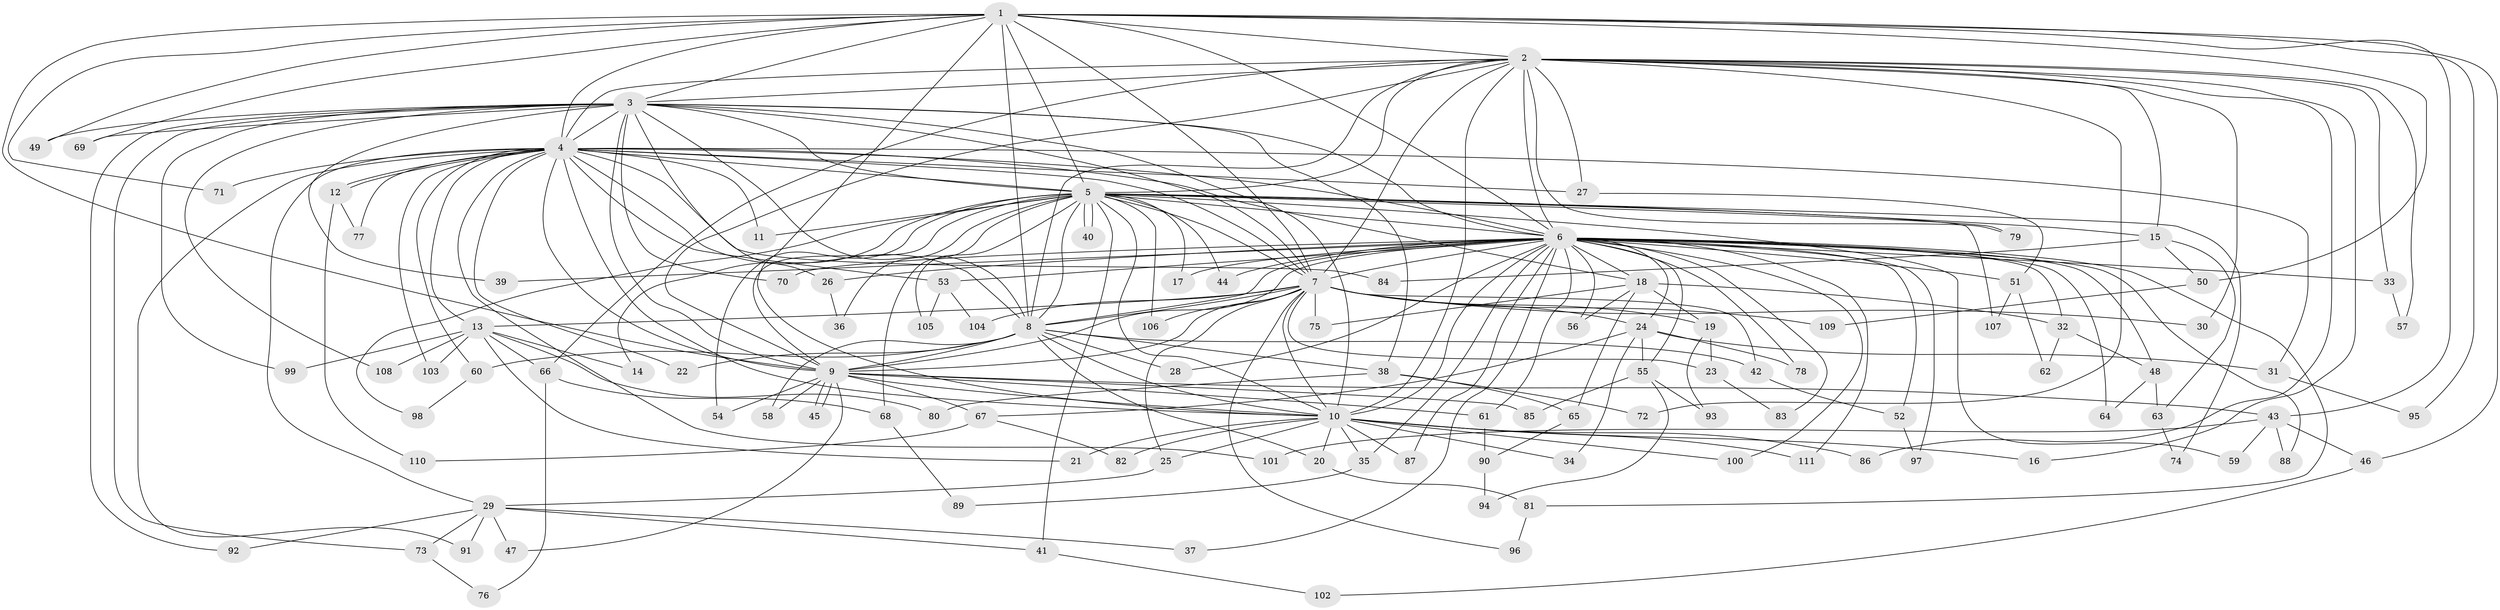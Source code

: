 // coarse degree distribution, {12: 0.012658227848101266, 15: 0.02531645569620253, 22: 0.012658227848101266, 23: 0.012658227848101266, 29: 0.012658227848101266, 19: 0.012658227848101266, 14: 0.012658227848101266, 2: 0.5316455696202531, 3: 0.16455696202531644, 11: 0.012658227848101266, 5: 0.02531645569620253, 7: 0.0379746835443038, 10: 0.012658227848101266, 8: 0.012658227848101266, 4: 0.06329113924050633, 1: 0.02531645569620253, 6: 0.012658227848101266}
// Generated by graph-tools (version 1.1) at 2025/49/03/04/25 22:49:52]
// undirected, 111 vertices, 247 edges
graph export_dot {
  node [color=gray90,style=filled];
  1;
  2;
  3;
  4;
  5;
  6;
  7;
  8;
  9;
  10;
  11;
  12;
  13;
  14;
  15;
  16;
  17;
  18;
  19;
  20;
  21;
  22;
  23;
  24;
  25;
  26;
  27;
  28;
  29;
  30;
  31;
  32;
  33;
  34;
  35;
  36;
  37;
  38;
  39;
  40;
  41;
  42;
  43;
  44;
  45;
  46;
  47;
  48;
  49;
  50;
  51;
  52;
  53;
  54;
  55;
  56;
  57;
  58;
  59;
  60;
  61;
  62;
  63;
  64;
  65;
  66;
  67;
  68;
  69;
  70;
  71;
  72;
  73;
  74;
  75;
  76;
  77;
  78;
  79;
  80;
  81;
  82;
  83;
  84;
  85;
  86;
  87;
  88;
  89;
  90;
  91;
  92;
  93;
  94;
  95;
  96;
  97;
  98;
  99;
  100;
  101;
  102;
  103;
  104;
  105;
  106;
  107;
  108;
  109;
  110;
  111;
  1 -- 2;
  1 -- 3;
  1 -- 4;
  1 -- 5;
  1 -- 6;
  1 -- 7;
  1 -- 8;
  1 -- 9;
  1 -- 10;
  1 -- 43;
  1 -- 46;
  1 -- 49;
  1 -- 50;
  1 -- 69;
  1 -- 71;
  1 -- 95;
  2 -- 3;
  2 -- 4;
  2 -- 5;
  2 -- 6;
  2 -- 7;
  2 -- 8;
  2 -- 9;
  2 -- 10;
  2 -- 15;
  2 -- 16;
  2 -- 27;
  2 -- 30;
  2 -- 33;
  2 -- 57;
  2 -- 66;
  2 -- 72;
  2 -- 79;
  2 -- 86;
  3 -- 4;
  3 -- 5;
  3 -- 6;
  3 -- 7;
  3 -- 8;
  3 -- 9;
  3 -- 10;
  3 -- 26;
  3 -- 38;
  3 -- 39;
  3 -- 49;
  3 -- 69;
  3 -- 70;
  3 -- 73;
  3 -- 92;
  3 -- 99;
  3 -- 108;
  4 -- 5;
  4 -- 6;
  4 -- 7;
  4 -- 8;
  4 -- 9;
  4 -- 10;
  4 -- 11;
  4 -- 12;
  4 -- 12;
  4 -- 13;
  4 -- 18;
  4 -- 22;
  4 -- 27;
  4 -- 29;
  4 -- 31;
  4 -- 53;
  4 -- 60;
  4 -- 71;
  4 -- 77;
  4 -- 84;
  4 -- 91;
  4 -- 101;
  4 -- 103;
  5 -- 6;
  5 -- 7;
  5 -- 8;
  5 -- 9;
  5 -- 10;
  5 -- 11;
  5 -- 14;
  5 -- 15;
  5 -- 17;
  5 -- 36;
  5 -- 40;
  5 -- 40;
  5 -- 41;
  5 -- 44;
  5 -- 54;
  5 -- 59;
  5 -- 68;
  5 -- 74;
  5 -- 79;
  5 -- 98;
  5 -- 105;
  5 -- 106;
  5 -- 107;
  6 -- 7;
  6 -- 8;
  6 -- 9;
  6 -- 10;
  6 -- 17;
  6 -- 18;
  6 -- 24;
  6 -- 26;
  6 -- 28;
  6 -- 32;
  6 -- 33;
  6 -- 35;
  6 -- 37;
  6 -- 39;
  6 -- 44;
  6 -- 48;
  6 -- 51;
  6 -- 52;
  6 -- 53;
  6 -- 55;
  6 -- 56;
  6 -- 61;
  6 -- 64;
  6 -- 70;
  6 -- 78;
  6 -- 81;
  6 -- 83;
  6 -- 87;
  6 -- 88;
  6 -- 97;
  6 -- 100;
  6 -- 111;
  7 -- 8;
  7 -- 9;
  7 -- 10;
  7 -- 13;
  7 -- 19;
  7 -- 23;
  7 -- 24;
  7 -- 25;
  7 -- 30;
  7 -- 42;
  7 -- 75;
  7 -- 96;
  7 -- 104;
  7 -- 106;
  7 -- 109;
  8 -- 9;
  8 -- 10;
  8 -- 20;
  8 -- 22;
  8 -- 28;
  8 -- 38;
  8 -- 42;
  8 -- 58;
  8 -- 60;
  9 -- 10;
  9 -- 43;
  9 -- 45;
  9 -- 45;
  9 -- 47;
  9 -- 54;
  9 -- 58;
  9 -- 61;
  9 -- 67;
  9 -- 85;
  10 -- 16;
  10 -- 20;
  10 -- 21;
  10 -- 25;
  10 -- 34;
  10 -- 35;
  10 -- 82;
  10 -- 86;
  10 -- 87;
  10 -- 100;
  10 -- 111;
  12 -- 77;
  12 -- 110;
  13 -- 14;
  13 -- 21;
  13 -- 66;
  13 -- 80;
  13 -- 99;
  13 -- 103;
  13 -- 108;
  15 -- 50;
  15 -- 63;
  15 -- 84;
  18 -- 19;
  18 -- 32;
  18 -- 56;
  18 -- 65;
  18 -- 75;
  19 -- 23;
  19 -- 93;
  20 -- 81;
  23 -- 83;
  24 -- 31;
  24 -- 34;
  24 -- 55;
  24 -- 67;
  24 -- 78;
  25 -- 29;
  26 -- 36;
  27 -- 51;
  29 -- 37;
  29 -- 41;
  29 -- 47;
  29 -- 73;
  29 -- 91;
  29 -- 92;
  31 -- 95;
  32 -- 48;
  32 -- 62;
  33 -- 57;
  35 -- 89;
  38 -- 65;
  38 -- 72;
  38 -- 80;
  41 -- 102;
  42 -- 52;
  43 -- 46;
  43 -- 59;
  43 -- 88;
  43 -- 101;
  46 -- 102;
  48 -- 63;
  48 -- 64;
  50 -- 109;
  51 -- 62;
  51 -- 107;
  52 -- 97;
  53 -- 104;
  53 -- 105;
  55 -- 85;
  55 -- 93;
  55 -- 94;
  60 -- 98;
  61 -- 90;
  63 -- 74;
  65 -- 90;
  66 -- 68;
  66 -- 76;
  67 -- 82;
  67 -- 110;
  68 -- 89;
  73 -- 76;
  81 -- 96;
  90 -- 94;
}
